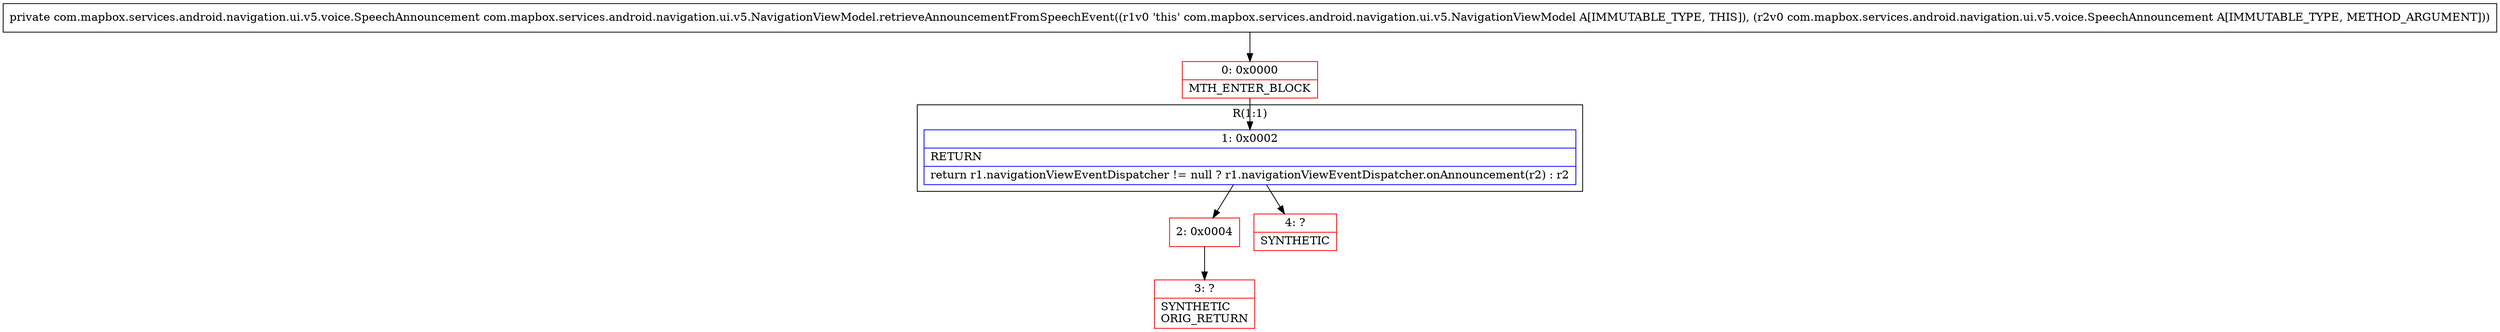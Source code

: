 digraph "CFG forcom.mapbox.services.android.navigation.ui.v5.NavigationViewModel.retrieveAnnouncementFromSpeechEvent(Lcom\/mapbox\/services\/android\/navigation\/ui\/v5\/voice\/SpeechAnnouncement;)Lcom\/mapbox\/services\/android\/navigation\/ui\/v5\/voice\/SpeechAnnouncement;" {
subgraph cluster_Region_1380522213 {
label = "R(1:1)";
node [shape=record,color=blue];
Node_1 [shape=record,label="{1\:\ 0x0002|RETURN\l|return r1.navigationViewEventDispatcher != null ? r1.navigationViewEventDispatcher.onAnnouncement(r2) : r2\l}"];
}
Node_0 [shape=record,color=red,label="{0\:\ 0x0000|MTH_ENTER_BLOCK\l}"];
Node_2 [shape=record,color=red,label="{2\:\ 0x0004}"];
Node_3 [shape=record,color=red,label="{3\:\ ?|SYNTHETIC\lORIG_RETURN\l}"];
Node_4 [shape=record,color=red,label="{4\:\ ?|SYNTHETIC\l}"];
MethodNode[shape=record,label="{private com.mapbox.services.android.navigation.ui.v5.voice.SpeechAnnouncement com.mapbox.services.android.navigation.ui.v5.NavigationViewModel.retrieveAnnouncementFromSpeechEvent((r1v0 'this' com.mapbox.services.android.navigation.ui.v5.NavigationViewModel A[IMMUTABLE_TYPE, THIS]), (r2v0 com.mapbox.services.android.navigation.ui.v5.voice.SpeechAnnouncement A[IMMUTABLE_TYPE, METHOD_ARGUMENT])) }"];
MethodNode -> Node_0;
Node_1 -> Node_2;
Node_1 -> Node_4;
Node_0 -> Node_1;
Node_2 -> Node_3;
}

